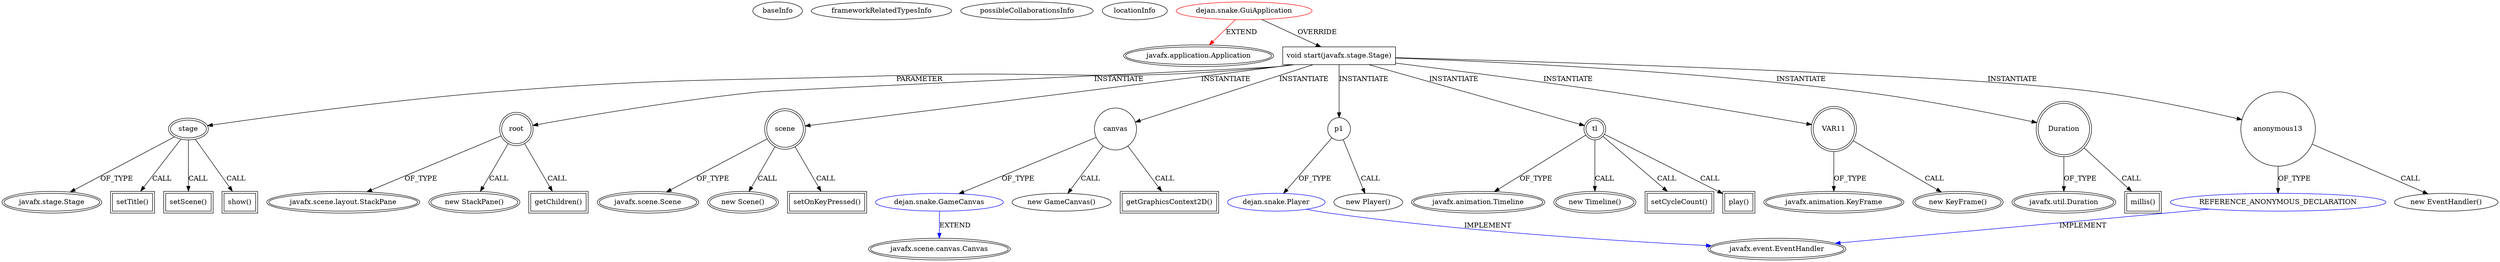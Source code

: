 digraph {
baseInfo[graphId=2387,category="extension_graph",isAnonymous=false,possibleRelation=true]
frameworkRelatedTypesInfo[0="javafx.application.Application"]
possibleCollaborationsInfo[0="2387~OVERRIDING_METHOD_DECLARATION-INSTANTIATION-~javafx.application.Application ~javafx.event.EventHandler ~false~true",1="2387~OVERRIDING_METHOD_DECLARATION-INSTANTIATION-~javafx.application.Application ~javafx.scene.canvas.Canvas ~false~false"]
locationInfo[projectName="dejanristic78-snake",filePath="/dejanristic78-snake/snake-master/src/dejan/snake/GuiApplication.java",contextSignature="GuiApplication",graphId="2387"]
0[label="dejan.snake.GuiApplication",vertexType="ROOT_CLIENT_CLASS_DECLARATION",isFrameworkType=false,color=red]
1[label="javafx.application.Application",vertexType="FRAMEWORK_CLASS_TYPE",isFrameworkType=true,peripheries=2]
2[label="void start(javafx.stage.Stage)",vertexType="OVERRIDING_METHOD_DECLARATION",isFrameworkType=false,shape=box]
3[label="stage",vertexType="PARAMETER_DECLARATION",isFrameworkType=true,peripheries=2]
4[label="javafx.stage.Stage",vertexType="FRAMEWORK_CLASS_TYPE",isFrameworkType=true,peripheries=2]
6[label="root",vertexType="VARIABLE_EXPRESION",isFrameworkType=true,peripheries=2,shape=circle]
7[label="javafx.scene.layout.StackPane",vertexType="FRAMEWORK_CLASS_TYPE",isFrameworkType=true,peripheries=2]
5[label="new StackPane()",vertexType="CONSTRUCTOR_CALL",isFrameworkType=true,peripheries=2]
9[label="scene",vertexType="VARIABLE_EXPRESION",isFrameworkType=true,peripheries=2,shape=circle]
10[label="javafx.scene.Scene",vertexType="FRAMEWORK_CLASS_TYPE",isFrameworkType=true,peripheries=2]
8[label="new Scene()",vertexType="CONSTRUCTOR_CALL",isFrameworkType=true,peripheries=2]
12[label="canvas",vertexType="VARIABLE_EXPRESION",isFrameworkType=false,shape=circle]
13[label="dejan.snake.GameCanvas",vertexType="REFERENCE_CLIENT_CLASS_DECLARATION",isFrameworkType=false,color=blue]
14[label="javafx.scene.canvas.Canvas",vertexType="FRAMEWORK_CLASS_TYPE",isFrameworkType=true,peripheries=2]
11[label="new GameCanvas()",vertexType="CONSTRUCTOR_CALL",isFrameworkType=false]
16[label="getGraphicsContext2D()",vertexType="INSIDE_CALL",isFrameworkType=true,peripheries=2,shape=box]
18[label="getChildren()",vertexType="INSIDE_CALL",isFrameworkType=true,peripheries=2,shape=box]
20[label="setTitle()",vertexType="INSIDE_CALL",isFrameworkType=true,peripheries=2,shape=box]
22[label="setScene()",vertexType="INSIDE_CALL",isFrameworkType=true,peripheries=2,shape=box]
24[label="show()",vertexType="INSIDE_CALL",isFrameworkType=true,peripheries=2,shape=box]
26[label="p1",vertexType="VARIABLE_EXPRESION",isFrameworkType=false,shape=circle]
27[label="dejan.snake.Player",vertexType="REFERENCE_CLIENT_CLASS_DECLARATION",isFrameworkType=false,color=blue]
28[label="javafx.event.EventHandler",vertexType="FRAMEWORK_INTERFACE_TYPE",isFrameworkType=true,peripheries=2]
25[label="new Player()",vertexType="CONSTRUCTOR_CALL",isFrameworkType=false]
30[label="setOnKeyPressed()",vertexType="INSIDE_CALL",isFrameworkType=true,peripheries=2,shape=box]
32[label="tl",vertexType="VARIABLE_EXPRESION",isFrameworkType=true,peripheries=2,shape=circle]
33[label="javafx.animation.Timeline",vertexType="FRAMEWORK_CLASS_TYPE",isFrameworkType=true,peripheries=2]
31[label="new Timeline()",vertexType="CONSTRUCTOR_CALL",isFrameworkType=true,peripheries=2]
35[label="VAR11",vertexType="VARIABLE_EXPRESION",isFrameworkType=true,peripheries=2,shape=circle]
36[label="javafx.animation.KeyFrame",vertexType="FRAMEWORK_CLASS_TYPE",isFrameworkType=true,peripheries=2]
34[label="new KeyFrame()",vertexType="CONSTRUCTOR_CALL",isFrameworkType=true,peripheries=2]
37[label="Duration",vertexType="VARIABLE_EXPRESION",isFrameworkType=true,peripheries=2,shape=circle]
39[label="javafx.util.Duration",vertexType="FRAMEWORK_CLASS_TYPE",isFrameworkType=true,peripheries=2]
38[label="millis()",vertexType="INSIDE_CALL",isFrameworkType=true,peripheries=2,shape=box]
41[label="anonymous13",vertexType="VARIABLE_EXPRESION",isFrameworkType=false,shape=circle]
42[label="REFERENCE_ANONYMOUS_DECLARATION",vertexType="REFERENCE_ANONYMOUS_DECLARATION",isFrameworkType=false,color=blue]
40[label="new EventHandler()",vertexType="CONSTRUCTOR_CALL",isFrameworkType=false]
45[label="setCycleCount()",vertexType="INSIDE_CALL",isFrameworkType=true,peripheries=2,shape=box]
47[label="play()",vertexType="INSIDE_CALL",isFrameworkType=true,peripheries=2,shape=box]
0->1[label="EXTEND",color=red]
0->2[label="OVERRIDE"]
3->4[label="OF_TYPE"]
2->3[label="PARAMETER"]
2->6[label="INSTANTIATE"]
6->7[label="OF_TYPE"]
6->5[label="CALL"]
2->9[label="INSTANTIATE"]
9->10[label="OF_TYPE"]
9->8[label="CALL"]
2->12[label="INSTANTIATE"]
13->14[label="EXTEND",color=blue]
12->13[label="OF_TYPE"]
12->11[label="CALL"]
12->16[label="CALL"]
6->18[label="CALL"]
3->20[label="CALL"]
3->22[label="CALL"]
3->24[label="CALL"]
2->26[label="INSTANTIATE"]
27->28[label="IMPLEMENT",color=blue]
26->27[label="OF_TYPE"]
26->25[label="CALL"]
9->30[label="CALL"]
2->32[label="INSTANTIATE"]
32->33[label="OF_TYPE"]
32->31[label="CALL"]
2->35[label="INSTANTIATE"]
35->36[label="OF_TYPE"]
35->34[label="CALL"]
2->37[label="INSTANTIATE"]
37->39[label="OF_TYPE"]
37->38[label="CALL"]
2->41[label="INSTANTIATE"]
42->28[label="IMPLEMENT",color=blue]
41->42[label="OF_TYPE"]
41->40[label="CALL"]
32->45[label="CALL"]
32->47[label="CALL"]
}
